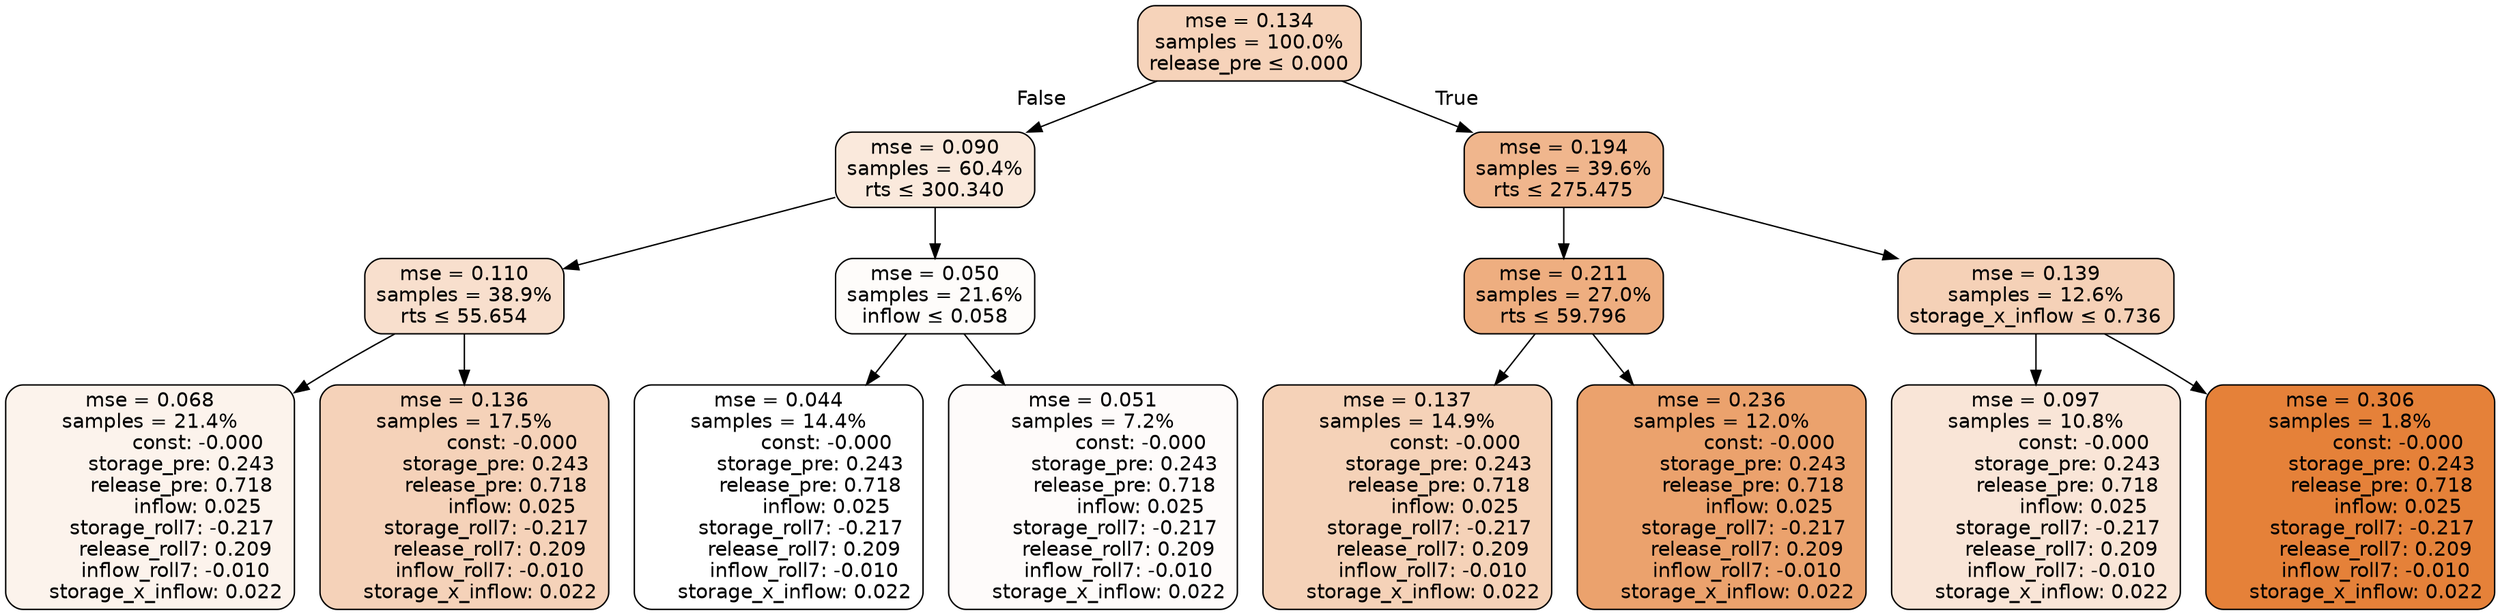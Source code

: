 digraph tree {
node [shape=rectangle, style="filled, rounded", color="black", fontname=helvetica] ;
edge [fontname=helvetica] ;
	"0" [label="mse = 0.134
samples = 100.0%
release_pre &le; 0.000", fillcolor="#f6d3ba"]
	"1" [label="mse = 0.090
samples = 60.4%
rts &le; 300.340", fillcolor="#fae9dc"]
	"2" [label="mse = 0.110
samples = 38.9%
rts &le; 55.654", fillcolor="#f8dfcd"]
	"3" [label="mse = 0.068
samples = 21.4%
               const: -0.000
          storage_pre: 0.243
          release_pre: 0.718
               inflow: 0.025
       storage_roll7: -0.217
        release_roll7: 0.209
        inflow_roll7: -0.010
     storage_x_inflow: 0.022", fillcolor="#fcf3ec"]
	"4" [label="mse = 0.136
samples = 17.5%
               const: -0.000
          storage_pre: 0.243
          release_pre: 0.718
               inflow: 0.025
       storage_roll7: -0.217
        release_roll7: 0.209
        inflow_roll7: -0.010
     storage_x_inflow: 0.022", fillcolor="#f5d2b9"]
	"5" [label="mse = 0.050
samples = 21.6%
inflow &le; 0.058", fillcolor="#fefcfa"]
	"6" [label="mse = 0.044
samples = 14.4%
               const: -0.000
          storage_pre: 0.243
          release_pre: 0.718
               inflow: 0.025
       storage_roll7: -0.217
        release_roll7: 0.209
        inflow_roll7: -0.010
     storage_x_inflow: 0.022", fillcolor="#ffffff"]
	"7" [label="mse = 0.051
samples = 7.2%
               const: -0.000
          storage_pre: 0.243
          release_pre: 0.718
               inflow: 0.025
       storage_roll7: -0.217
        release_roll7: 0.209
        inflow_roll7: -0.010
     storage_x_inflow: 0.022", fillcolor="#fefbfa"]
	"8" [label="mse = 0.194
samples = 39.6%
rts &le; 275.475", fillcolor="#f0b68d"]
	"9" [label="mse = 0.211
samples = 27.0%
rts &le; 59.796", fillcolor="#eeae80"]
	"10" [label="mse = 0.137
samples = 14.9%
               const: -0.000
          storage_pre: 0.243
          release_pre: 0.718
               inflow: 0.025
       storage_roll7: -0.217
        release_roll7: 0.209
        inflow_roll7: -0.010
     storage_x_inflow: 0.022", fillcolor="#f5d2b8"]
	"11" [label="mse = 0.236
samples = 12.0%
               const: -0.000
          storage_pre: 0.243
          release_pre: 0.718
               inflow: 0.025
       storage_roll7: -0.217
        release_roll7: 0.209
        inflow_roll7: -0.010
     storage_x_inflow: 0.022", fillcolor="#eba26d"]
	"12" [label="mse = 0.139
samples = 12.6%
storage_x_inflow &le; 0.736", fillcolor="#f5d1b7"]
	"13" [label="mse = 0.097
samples = 10.8%
               const: -0.000
          storage_pre: 0.243
          release_pre: 0.718
               inflow: 0.025
       storage_roll7: -0.217
        release_roll7: 0.209
        inflow_roll7: -0.010
     storage_x_inflow: 0.022", fillcolor="#f9e5d7"]
	"14" [label="mse = 0.306
samples = 1.8%
               const: -0.000
          storage_pre: 0.243
          release_pre: 0.718
               inflow: 0.025
       storage_roll7: -0.217
        release_roll7: 0.209
        inflow_roll7: -0.010
     storage_x_inflow: 0.022", fillcolor="#e58139"]

	"0" -> "1" [labeldistance=2.5, labelangle=45, headlabel="False"]
	"1" -> "2"
	"2" -> "3"
	"2" -> "4"
	"1" -> "5"
	"5" -> "6"
	"5" -> "7"
	"0" -> "8" [labeldistance=2.5, labelangle=-45, headlabel="True"]
	"8" -> "9"
	"9" -> "10"
	"9" -> "11"
	"8" -> "12"
	"12" -> "13"
	"12" -> "14"
}